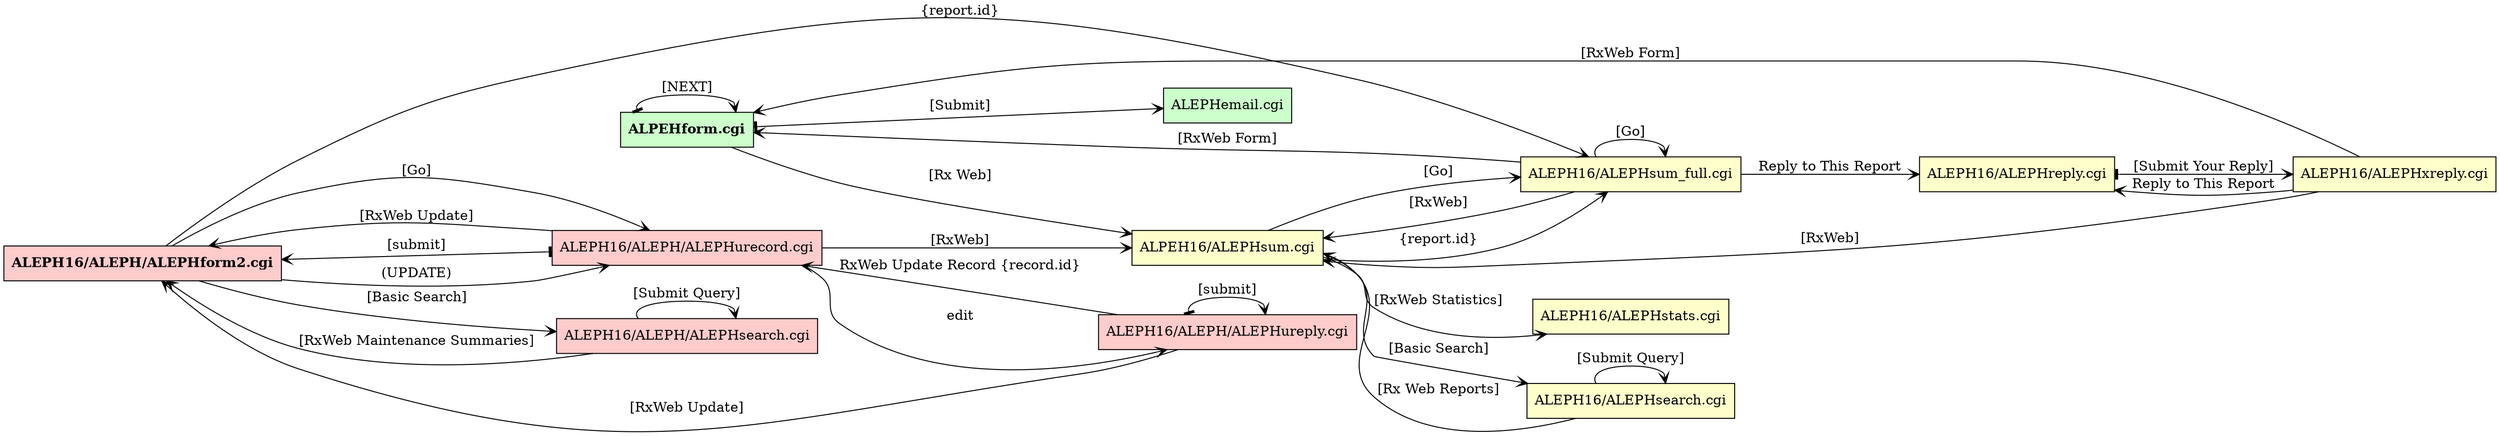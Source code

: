 // High-level flow between the CGI scripts in Aleph Rx

digraph {
    rankdir = LR
    node [ shape = rect style = filled ]
    edge [ arrowhead = open ]

    // public pages
    node [ fillcolor = "#ccffcc" ]
    form [ label = "ALPEHform.cgi" fontname = "Times-Bold" ]
    email_confirm [ label = "ALEPHemail.cgi" ]
    // XXX: NON-PRODUCTION: ALEPHdate.cgi

    // user pages requiring login (ALEPH16 directory)
    node [ fillcolor = "#ffffcc" ]
    user_summary [ label = "ALPEH16/ALEPHsum.cgi" ]
    stats [ label = "ALEPH16/ALEPHstats.cgi" ]
    search [ label = "ALEPH16/ALEPHsearch.cgi" ]
    user_full [ label = "ALEPH16/ALEPHsum_full.cgi" ]
    user_reply [ label = "ALEPH16/ALEPHreply.cgi" ]
    user_reply_sent [ label = "ALEPH16/ALEPHxreply.cgi" ]

    // staff-only pages (ALEPH16/ALEPH directory)
    node [ fillcolor = "#ffcccc" ]
    staff_summary
        [ label = "ALEPH16/ALEPH/ALEPHform2.cgi" fontname = "Times-Bold" ]
    staff_search [ label = "ALEPH16/ALEPH/ALEPHsearch.cgi" ]
    staff_edit_record [ label = "ALEPH16/ALEPH/ALEPHurecord.cgi" ]
    staff_edit_reply [ label = "ALEPH16/ALEPH/ALEPHureply.cgi" ]
    // XXX: NON-PRODUCTION: ALEPHfulltext.cgi
    /*
    // XXX: isolated; no inbound links from the entry points
    drecord [ label = "ALEPH16/ALEPH/ALEPHdrecord.cgi" ]
    irecord [ label = "ALEPH16/ALEPH/ALEPHirecord.cgi" ]
    recs [ label = "ALEPH16/ALEPH/ALEPHrecs.cgi" ]
    update [ label = "ALEPH16/ALEPH/ALEPHupdate.cgi" ]
    xrecord [ label = "ALEPH16/ALEPH/ALEPHxrecord.cgi" ]
    */

    // navigation
    form -> user_summary [ label = "[Rx Web]" ]
    user_summary -> stats [ label = "[RxWeb Statistics]" ]
    user_summary -> search [ label = "[Basic Search]" ]
    user_summary -> user_full [ label = "{report.id}" ]
    search -> user_summary [ label = "[Rx Web Reports]" ]
    user_full -> user_reply [ label = "Reply to This Report" ]
    user_full -> form [ label = "[RxWeb Form]" ]
    user_full -> user_summary [ label = "[RxWeb]" ]
    user_reply_sent -> user_reply [ label = "Reply to This Report" ]
    user_reply_sent -> form [ label = "[RxWeb Form]" ]
    user_reply_sent -> user_summary [ label = "[RxWeb]" ]
    staff_summary -> staff_search [ label = "[Basic Search]" ]
    staff_summary -> user_full [ label = "{report.id}" ]
    staff_summary -> staff_edit_record [ label = "(UPDATE)" ]
    staff_summary -> staff_edit_record [ label = "[Go]" ]
    staff_search -> staff_summary [ label = "[RxWeb Maintenance Summaries]" ]
    staff_edit_record -> user_summary [ label = "[RxWeb]" ]
    staff_edit_record -> staff_summary [ label = "[RxWeb Update]" ]
    staff_edit_record -> staff_edit_reply [ label = "edit" ]
    staff_edit_reply -> staff_summary [ label = "[RxWeb Update]" ]
    staff_edit_reply -> staff_edit_record 
        [ label = "RxWeb Update Record {record.id}" ]
    /*
    // XXX: isolated
    irecord -> drecord [ label = "(DELETE)" ]
    xrecord -> drecord [ label = "(DELETE)" ]
    xrecord -> staff_edit_record
    */

    // non-updating form submissions
    search -> search [ label = "[Submit Query]" ]
    user_summary -> user_full [ label = "[Go]" ]
    user_full -> user_full [ label = "[Go]" ]
    staff_search -> staff_search [ label = "[Submit Query]" ]
    /*
    // XXX: isolated
    drecord -> xrecord [ label = "[No]" ]
    */
    
    // POSTs that update or take other actions on the server
    edge [ dir = both; arrowtail = tee ]
    form -> form [ label = "[NEXT]" ]
    form -> email_confirm [ label = "[Submit]" ]
    user_reply -> user_reply_sent [ label = "[Submit Your Reply]" ]
    staff_edit_record -> staff_summary [ label = "[submit]" ]
    staff_edit_reply -> staff_edit_reply [ label = "[submit]" ]
    /*
    // XXX: isolated
    drecord -> xrecord [ label = "[Yes]" ]
    */
}
